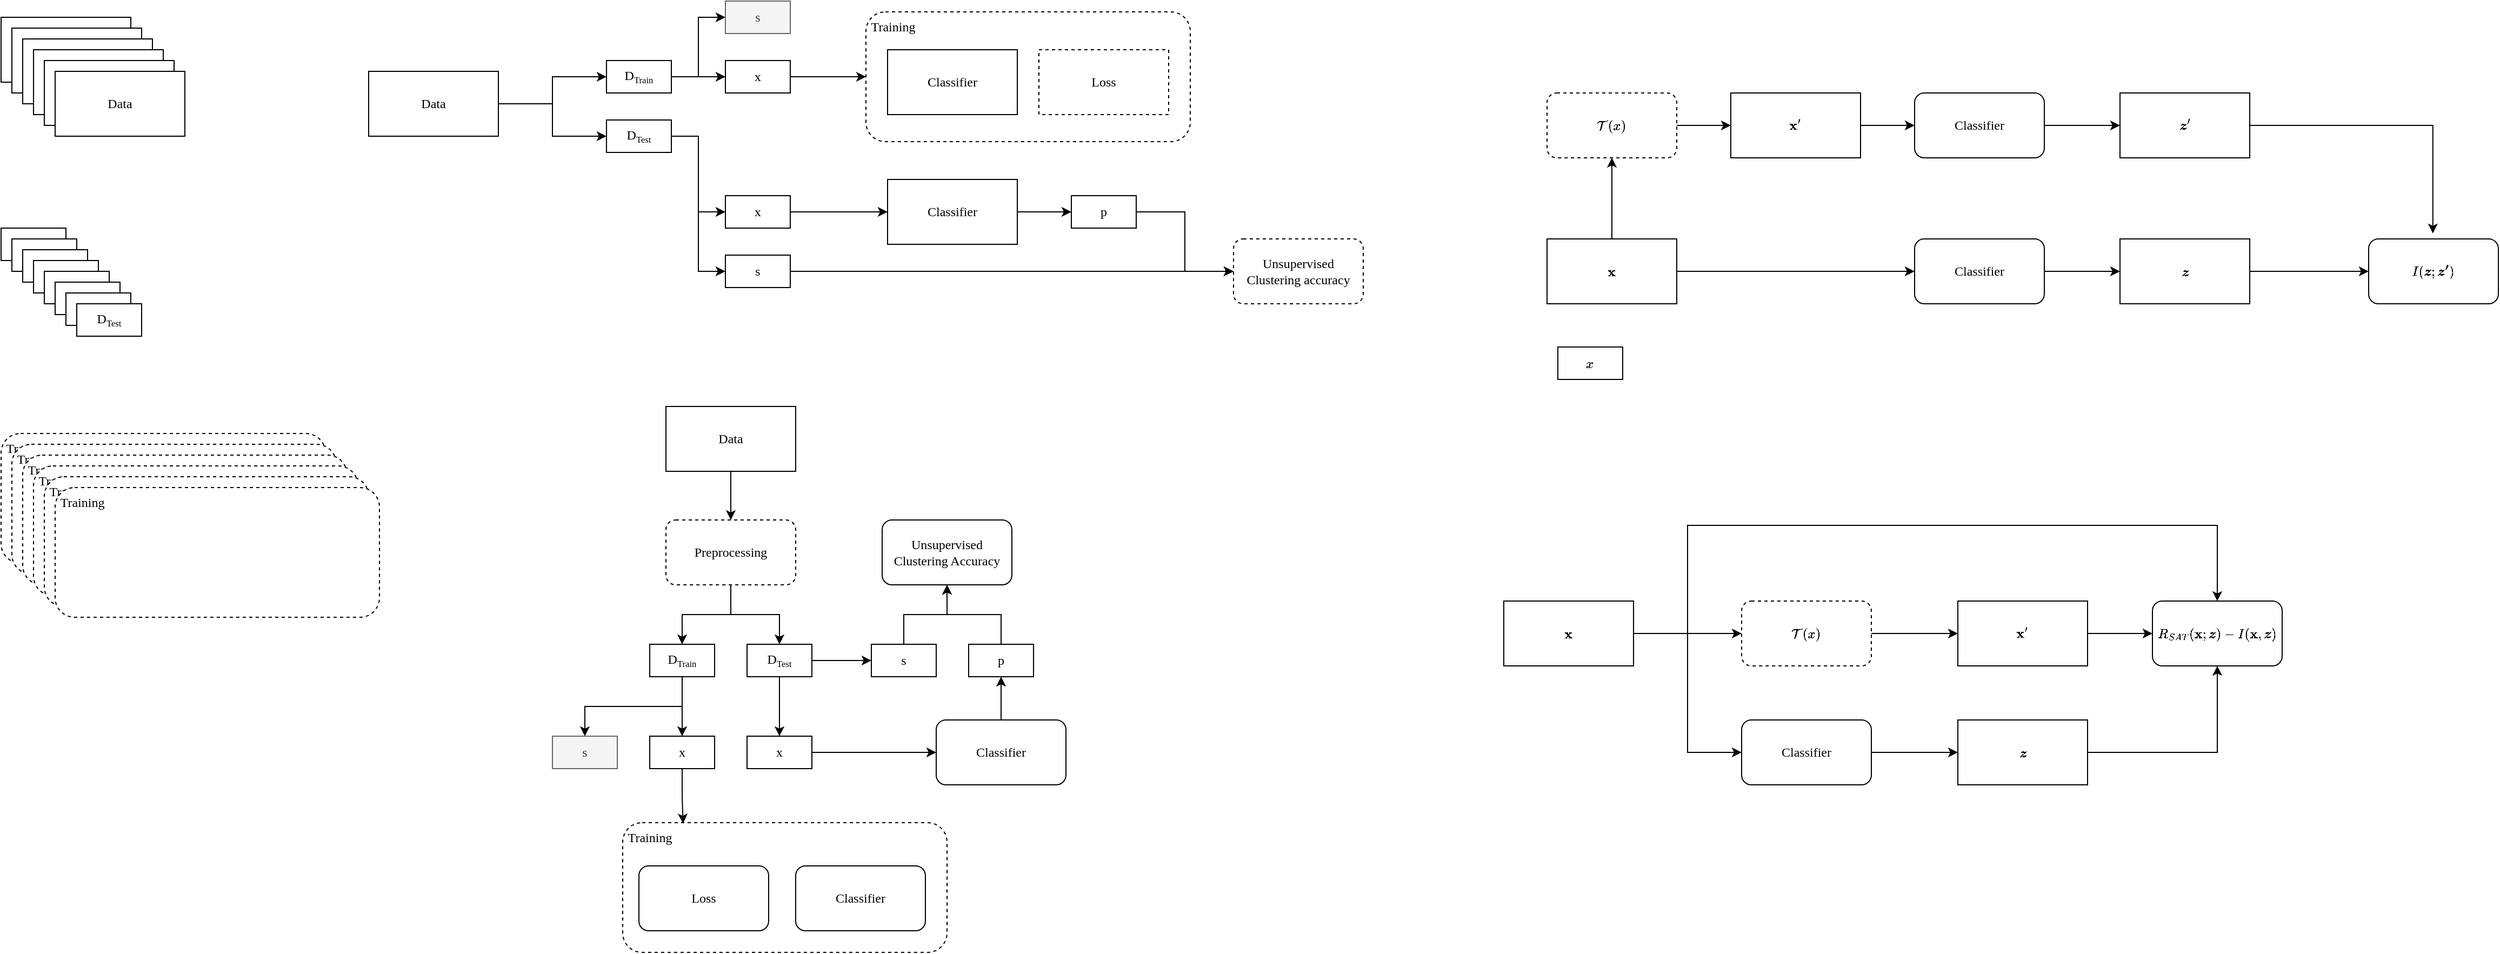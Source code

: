 <mxfile version="21.3.2" type="github">
  <diagram id="kNOZGvcKdx7D5Ul5yRG0" name="Page-1">
    <mxGraphModel dx="2845" dy="835" grid="1" gridSize="10" guides="1" tooltips="1" connect="1" arrows="1" fold="1" page="1" pageScale="1" pageWidth="850" pageHeight="1100" math="1" shadow="0">
      <root>
        <mxCell id="0" />
        <mxCell id="1" parent="0" />
        <mxCell id="PthYUHCUgvxS9hrxW5bo-1" value="&lt;span style=&quot;white-space: pre;&quot;&gt; &lt;/span&gt;Training" style="rounded=1;whiteSpace=wrap;html=1;fontFamily=Times New Roman;dashed=1;align=left;verticalAlign=top;" parent="1" vertex="1">
          <mxGeometry x="-390" y="10" width="300" height="120" as="geometry" />
        </mxCell>
        <mxCell id="kqa18zYB_hWgZnCbzZVT-15" style="edgeStyle=orthogonalEdgeStyle;rounded=0;orthogonalLoop=1;jettySize=auto;html=1;entryX=0;entryY=0.5;entryDx=0;entryDy=0;" parent="1" source="kqa18zYB_hWgZnCbzZVT-2" target="kqa18zYB_hWgZnCbzZVT-14" edge="1">
          <mxGeometry relative="1" as="geometry" />
        </mxCell>
        <mxCell id="kqa18zYB_hWgZnCbzZVT-16" style="edgeStyle=orthogonalEdgeStyle;rounded=0;orthogonalLoop=1;jettySize=auto;html=1;exitX=1;exitY=0.5;exitDx=0;exitDy=0;entryX=0;entryY=0.5;entryDx=0;entryDy=0;" parent="1" source="kqa18zYB_hWgZnCbzZVT-2" target="kqa18zYB_hWgZnCbzZVT-13" edge="1">
          <mxGeometry relative="1" as="geometry" />
        </mxCell>
        <mxCell id="kqa18zYB_hWgZnCbzZVT-2" value="D&lt;span style=&quot;font-size: 10px;&quot;&gt;&lt;sub&gt;Train&lt;/sub&gt;&lt;/span&gt;" style="rounded=0;whiteSpace=wrap;html=1;fontFamily=Times New Roman;" parent="1" vertex="1">
          <mxGeometry x="-630" y="55" width="60" height="30" as="geometry" />
        </mxCell>
        <mxCell id="kqa18zYB_hWgZnCbzZVT-4" value="Loss" style="rounded=0;whiteSpace=wrap;html=1;fontFamily=Times New Roman;dashed=1;" parent="1" vertex="1">
          <mxGeometry x="-230" y="45" width="120" height="60" as="geometry" />
        </mxCell>
        <mxCell id="kqa18zYB_hWgZnCbzZVT-11" style="edgeStyle=orthogonalEdgeStyle;rounded=0;orthogonalLoop=1;jettySize=auto;html=1;entryX=0;entryY=0.5;entryDx=0;entryDy=0;" parent="1" source="kqa18zYB_hWgZnCbzZVT-5" target="kqa18zYB_hWgZnCbzZVT-10" edge="1">
          <mxGeometry relative="1" as="geometry">
            <Array as="points">
              <mxPoint x="-680" y="95" />
              <mxPoint x="-680" y="125" />
            </Array>
          </mxGeometry>
        </mxCell>
        <mxCell id="kqa18zYB_hWgZnCbzZVT-12" style="edgeStyle=orthogonalEdgeStyle;rounded=0;orthogonalLoop=1;jettySize=auto;html=1;exitX=1;exitY=0.5;exitDx=0;exitDy=0;" parent="1" source="kqa18zYB_hWgZnCbzZVT-5" target="kqa18zYB_hWgZnCbzZVT-2" edge="1">
          <mxGeometry relative="1" as="geometry" />
        </mxCell>
        <mxCell id="kqa18zYB_hWgZnCbzZVT-5" value="Data" style="rounded=0;whiteSpace=wrap;html=1;fontFamily=Times New Roman;" parent="1" vertex="1">
          <mxGeometry x="-850" y="65" width="120" height="60" as="geometry" />
        </mxCell>
        <mxCell id="kqa18zYB_hWgZnCbzZVT-6" value="&lt;div&gt;Classifier&lt;/div&gt;" style="rounded=0;whiteSpace=wrap;html=1;fontFamily=Times New Roman;" parent="1" vertex="1">
          <mxGeometry x="-370" y="45" width="120" height="60" as="geometry" />
        </mxCell>
        <mxCell id="kqa18zYB_hWgZnCbzZVT-39" style="edgeStyle=orthogonalEdgeStyle;rounded=0;orthogonalLoop=1;jettySize=auto;html=1;entryX=0;entryY=0.5;entryDx=0;entryDy=0;" parent="1" source="kqa18zYB_hWgZnCbzZVT-10" target="kqa18zYB_hWgZnCbzZVT-38" edge="1">
          <mxGeometry relative="1" as="geometry" />
        </mxCell>
        <mxCell id="kqa18zYB_hWgZnCbzZVT-40" style="edgeStyle=orthogonalEdgeStyle;rounded=0;orthogonalLoop=1;jettySize=auto;html=1;entryX=0;entryY=0.5;entryDx=0;entryDy=0;" parent="1" source="kqa18zYB_hWgZnCbzZVT-10" target="kqa18zYB_hWgZnCbzZVT-37" edge="1">
          <mxGeometry relative="1" as="geometry" />
        </mxCell>
        <mxCell id="kqa18zYB_hWgZnCbzZVT-10" value="D&lt;span style=&quot;font-size: 10px;&quot;&gt;&lt;sub&gt;Test&lt;/sub&gt;&lt;/span&gt;" style="rounded=0;whiteSpace=wrap;html=1;fontFamily=Times New Roman;" parent="1" vertex="1">
          <mxGeometry x="-630" y="110" width="60" height="30" as="geometry" />
        </mxCell>
        <mxCell id="kqa18zYB_hWgZnCbzZVT-13" value="s" style="rounded=0;whiteSpace=wrap;html=1;fontFamily=Times New Roman;fillColor=#f5f5f5;fontColor=#333333;strokeColor=#666666;" parent="1" vertex="1">
          <mxGeometry x="-520" width="60" height="30" as="geometry" />
        </mxCell>
        <mxCell id="kqa18zYB_hWgZnCbzZVT-34" style="edgeStyle=orthogonalEdgeStyle;rounded=0;orthogonalLoop=1;jettySize=auto;html=1;exitX=1;exitY=0.5;exitDx=0;exitDy=0;entryX=0;entryY=0.5;entryDx=0;entryDy=0;" parent="1" source="kqa18zYB_hWgZnCbzZVT-14" target="PthYUHCUgvxS9hrxW5bo-1" edge="1">
          <mxGeometry relative="1" as="geometry" />
        </mxCell>
        <mxCell id="kqa18zYB_hWgZnCbzZVT-14" value="x" style="rounded=0;whiteSpace=wrap;html=1;fontFamily=Times New Roman;" parent="1" vertex="1">
          <mxGeometry x="-520" y="55" width="60" height="30" as="geometry" />
        </mxCell>
        <mxCell id="kqa18zYB_hWgZnCbzZVT-20" value="Data" style="rounded=0;whiteSpace=wrap;html=1;fontFamily=Times New Roman;" parent="1" vertex="1">
          <mxGeometry x="-1190" y="15" width="120" height="60" as="geometry" />
        </mxCell>
        <mxCell id="kqa18zYB_hWgZnCbzZVT-24" value="Data" style="rounded=0;whiteSpace=wrap;html=1;fontFamily=Times New Roman;" parent="1" vertex="1">
          <mxGeometry x="-1180" y="25" width="120" height="60" as="geometry" />
        </mxCell>
        <mxCell id="kqa18zYB_hWgZnCbzZVT-25" value="Data" style="rounded=0;whiteSpace=wrap;html=1;fontFamily=Times New Roman;" parent="1" vertex="1">
          <mxGeometry x="-1170" y="35" width="120" height="60" as="geometry" />
        </mxCell>
        <mxCell id="kqa18zYB_hWgZnCbzZVT-26" value="Data" style="rounded=0;whiteSpace=wrap;html=1;fontFamily=Times New Roman;" parent="1" vertex="1">
          <mxGeometry x="-1160" y="45" width="120" height="60" as="geometry" />
        </mxCell>
        <mxCell id="kqa18zYB_hWgZnCbzZVT-27" value="Data" style="rounded=0;whiteSpace=wrap;html=1;fontFamily=Times New Roman;" parent="1" vertex="1">
          <mxGeometry x="-1150" y="55" width="120" height="60" as="geometry" />
        </mxCell>
        <mxCell id="kqa18zYB_hWgZnCbzZVT-28" value="Data" style="rounded=0;whiteSpace=wrap;html=1;fontFamily=Times New Roman;" parent="1" vertex="1">
          <mxGeometry x="-1140" y="65" width="120" height="60" as="geometry" />
        </mxCell>
        <mxCell id="kqa18zYB_hWgZnCbzZVT-46" value="" style="edgeStyle=orthogonalEdgeStyle;rounded=0;orthogonalLoop=1;jettySize=auto;html=1;" parent="1" source="kqa18zYB_hWgZnCbzZVT-35" target="kqa18zYB_hWgZnCbzZVT-45" edge="1">
          <mxGeometry relative="1" as="geometry" />
        </mxCell>
        <mxCell id="kqa18zYB_hWgZnCbzZVT-35" value="&lt;div&gt;Classifier&lt;/div&gt;" style="rounded=0;whiteSpace=wrap;html=1;fontFamily=Times New Roman;" parent="1" vertex="1">
          <mxGeometry x="-370" y="165" width="120" height="60" as="geometry" />
        </mxCell>
        <mxCell id="kqa18zYB_hWgZnCbzZVT-57" style="edgeStyle=orthogonalEdgeStyle;rounded=0;orthogonalLoop=1;jettySize=auto;html=1;entryX=0;entryY=0.5;entryDx=0;entryDy=0;" parent="1" source="kqa18zYB_hWgZnCbzZVT-37" target="kqa18zYB_hWgZnCbzZVT-56" edge="1">
          <mxGeometry relative="1" as="geometry" />
        </mxCell>
        <mxCell id="kqa18zYB_hWgZnCbzZVT-37" value="s" style="rounded=0;whiteSpace=wrap;html=1;fontFamily=Times New Roman;" parent="1" vertex="1">
          <mxGeometry x="-520" y="235" width="60" height="30" as="geometry" />
        </mxCell>
        <mxCell id="kqa18zYB_hWgZnCbzZVT-41" style="edgeStyle=orthogonalEdgeStyle;rounded=0;orthogonalLoop=1;jettySize=auto;html=1;exitX=1;exitY=0.5;exitDx=0;exitDy=0;entryX=0;entryY=0.5;entryDx=0;entryDy=0;" parent="1" source="kqa18zYB_hWgZnCbzZVT-38" target="kqa18zYB_hWgZnCbzZVT-35" edge="1">
          <mxGeometry relative="1" as="geometry" />
        </mxCell>
        <mxCell id="kqa18zYB_hWgZnCbzZVT-38" value="x" style="rounded=0;whiteSpace=wrap;html=1;fontFamily=Times New Roman;" parent="1" vertex="1">
          <mxGeometry x="-520" y="180" width="60" height="30" as="geometry" />
        </mxCell>
        <mxCell id="kqa18zYB_hWgZnCbzZVT-58" style="edgeStyle=orthogonalEdgeStyle;rounded=0;orthogonalLoop=1;jettySize=auto;html=1;entryX=0;entryY=0.5;entryDx=0;entryDy=0;" parent="1" source="kqa18zYB_hWgZnCbzZVT-45" target="kqa18zYB_hWgZnCbzZVT-56" edge="1">
          <mxGeometry relative="1" as="geometry" />
        </mxCell>
        <mxCell id="kqa18zYB_hWgZnCbzZVT-45" value="p" style="rounded=0;whiteSpace=wrap;html=1;fontFamily=Times New Roman;" parent="1" vertex="1">
          <mxGeometry x="-200" y="180" width="60" height="30" as="geometry" />
        </mxCell>
        <mxCell id="kqa18zYB_hWgZnCbzZVT-56" value="&lt;div&gt;Unsupervised Clustering accuracy&lt;/div&gt;" style="rounded=1;whiteSpace=wrap;html=1;fontFamily=Times New Roman;dashed=1;" parent="1" vertex="1">
          <mxGeometry x="-50" y="220" width="120" height="60" as="geometry" />
        </mxCell>
        <mxCell id="0C2OZnRyXsANfn3O69fW-1" value="&lt;span style=&quot;white-space: pre;&quot;&gt; &lt;/span&gt;Training" style="rounded=1;whiteSpace=wrap;html=1;fontFamily=Times New Roman;dashed=1;align=left;verticalAlign=top;" parent="1" vertex="1">
          <mxGeometry x="-615" y="760" width="300" height="120" as="geometry" />
        </mxCell>
        <mxCell id="0C2OZnRyXsANfn3O69fW-31" style="edgeStyle=orthogonalEdgeStyle;rounded=0;orthogonalLoop=1;jettySize=auto;html=1;exitX=0.5;exitY=1;exitDx=0;exitDy=0;entryX=0.5;entryY=0;entryDx=0;entryDy=0;" parent="1" source="0C2OZnRyXsANfn3O69fW-4" target="0C2OZnRyXsANfn3O69fW-15" edge="1">
          <mxGeometry relative="1" as="geometry" />
        </mxCell>
        <mxCell id="0C2OZnRyXsANfn3O69fW-32" style="edgeStyle=orthogonalEdgeStyle;rounded=0;orthogonalLoop=1;jettySize=auto;html=1;exitX=0.5;exitY=1;exitDx=0;exitDy=0;entryX=0.5;entryY=0;entryDx=0;entryDy=0;" parent="1" source="0C2OZnRyXsANfn3O69fW-4" target="0C2OZnRyXsANfn3O69fW-13" edge="1">
          <mxGeometry relative="1" as="geometry" />
        </mxCell>
        <mxCell id="0C2OZnRyXsANfn3O69fW-4" value="D&lt;span style=&quot;font-size: 10px;&quot;&gt;&lt;sub&gt;Train&lt;/sub&gt;&lt;/span&gt;" style="rounded=0;whiteSpace=wrap;html=1;fontFamily=Times New Roman;" parent="1" vertex="1">
          <mxGeometry x="-590" y="595" width="60" height="30" as="geometry" />
        </mxCell>
        <mxCell id="0C2OZnRyXsANfn3O69fW-5" value="Loss" style="rounded=1;whiteSpace=wrap;html=1;fontFamily=Times New Roman;" parent="1" vertex="1">
          <mxGeometry x="-600" y="800" width="120" height="60" as="geometry" />
        </mxCell>
        <mxCell id="0C2OZnRyXsANfn3O69fW-45" style="edgeStyle=orthogonalEdgeStyle;rounded=0;orthogonalLoop=1;jettySize=auto;html=1;entryX=0.5;entryY=0;entryDx=0;entryDy=0;" parent="1" source="0C2OZnRyXsANfn3O69fW-8" target="0C2OZnRyXsANfn3O69fW-12" edge="1">
          <mxGeometry relative="1" as="geometry" />
        </mxCell>
        <mxCell id="0C2OZnRyXsANfn3O69fW-47" style="edgeStyle=orthogonalEdgeStyle;rounded=0;orthogonalLoop=1;jettySize=auto;html=1;exitX=0.5;exitY=1;exitDx=0;exitDy=0;entryX=0.5;entryY=0;entryDx=0;entryDy=0;" parent="1" source="0C2OZnRyXsANfn3O69fW-8" target="0C2OZnRyXsANfn3O69fW-4" edge="1">
          <mxGeometry relative="1" as="geometry" />
        </mxCell>
        <mxCell id="0C2OZnRyXsANfn3O69fW-8" value="Preprocessing" style="rounded=1;whiteSpace=wrap;html=1;fontFamily=Times New Roman;dashed=1;" parent="1" vertex="1">
          <mxGeometry x="-575" y="480" width="120" height="60" as="geometry" />
        </mxCell>
        <mxCell id="0C2OZnRyXsANfn3O69fW-9" value="&lt;div&gt;Classifier&lt;/div&gt;" style="rounded=1;whiteSpace=wrap;html=1;fontFamily=Times New Roman;" parent="1" vertex="1">
          <mxGeometry x="-455" y="800" width="120" height="60" as="geometry" />
        </mxCell>
        <mxCell id="0C2OZnRyXsANfn3O69fW-34" style="edgeStyle=orthogonalEdgeStyle;rounded=0;orthogonalLoop=1;jettySize=auto;html=1;entryX=0.5;entryY=0;entryDx=0;entryDy=0;" parent="1" source="0C2OZnRyXsANfn3O69fW-12" target="0C2OZnRyXsANfn3O69fW-21" edge="1">
          <mxGeometry relative="1" as="geometry" />
        </mxCell>
        <mxCell id="0C2OZnRyXsANfn3O69fW-35" style="edgeStyle=orthogonalEdgeStyle;rounded=0;orthogonalLoop=1;jettySize=auto;html=1;exitX=1;exitY=0.5;exitDx=0;exitDy=0;entryX=0;entryY=0.5;entryDx=0;entryDy=0;" parent="1" source="0C2OZnRyXsANfn3O69fW-12" target="0C2OZnRyXsANfn3O69fW-19" edge="1">
          <mxGeometry relative="1" as="geometry" />
        </mxCell>
        <mxCell id="0C2OZnRyXsANfn3O69fW-12" value="D&lt;span style=&quot;font-size: 10px;&quot;&gt;&lt;sub&gt;Test&lt;/sub&gt;&lt;/span&gt;" style="rounded=0;whiteSpace=wrap;html=1;fontFamily=Times New Roman;" parent="1" vertex="1">
          <mxGeometry x="-500" y="595" width="60" height="30" as="geometry" />
        </mxCell>
        <mxCell id="0C2OZnRyXsANfn3O69fW-13" value="s" style="rounded=0;whiteSpace=wrap;html=1;fontFamily=Times New Roman;fillColor=#f5f5f5;fontColor=#333333;strokeColor=#666666;" parent="1" vertex="1">
          <mxGeometry x="-680" y="680" width="60" height="30" as="geometry" />
        </mxCell>
        <mxCell id="0C2OZnRyXsANfn3O69fW-33" style="edgeStyle=orthogonalEdgeStyle;rounded=0;orthogonalLoop=1;jettySize=auto;html=1;entryX=0.186;entryY=0.006;entryDx=0;entryDy=0;entryPerimeter=0;" parent="1" source="0C2OZnRyXsANfn3O69fW-15" target="0C2OZnRyXsANfn3O69fW-1" edge="1">
          <mxGeometry relative="1" as="geometry" />
        </mxCell>
        <mxCell id="0C2OZnRyXsANfn3O69fW-15" value="x" style="rounded=0;whiteSpace=wrap;html=1;fontFamily=Times New Roman;" parent="1" vertex="1">
          <mxGeometry x="-590" y="680" width="60" height="30" as="geometry" />
        </mxCell>
        <mxCell id="0C2OZnRyXsANfn3O69fW-37" style="edgeStyle=orthogonalEdgeStyle;rounded=0;orthogonalLoop=1;jettySize=auto;html=1;" parent="1" source="0C2OZnRyXsANfn3O69fW-17" target="0C2OZnRyXsANfn3O69fW-23" edge="1">
          <mxGeometry relative="1" as="geometry" />
        </mxCell>
        <mxCell id="0C2OZnRyXsANfn3O69fW-17" value="&lt;div&gt;Classifier&lt;/div&gt;" style="rounded=1;whiteSpace=wrap;html=1;fontFamily=Times New Roman;" parent="1" vertex="1">
          <mxGeometry x="-325" y="665" width="120" height="60" as="geometry" />
        </mxCell>
        <mxCell id="0C2OZnRyXsANfn3O69fW-41" value="" style="edgeStyle=orthogonalEdgeStyle;rounded=0;orthogonalLoop=1;jettySize=auto;html=1;" parent="1" source="0C2OZnRyXsANfn3O69fW-19" target="0C2OZnRyXsANfn3O69fW-24" edge="1">
          <mxGeometry relative="1" as="geometry" />
        </mxCell>
        <mxCell id="0C2OZnRyXsANfn3O69fW-19" value="s" style="rounded=0;whiteSpace=wrap;html=1;fontFamily=Times New Roman;" parent="1" vertex="1">
          <mxGeometry x="-385" y="595" width="60" height="30" as="geometry" />
        </mxCell>
        <mxCell id="0C2OZnRyXsANfn3O69fW-36" style="edgeStyle=orthogonalEdgeStyle;rounded=0;orthogonalLoop=1;jettySize=auto;html=1;entryX=0;entryY=0.5;entryDx=0;entryDy=0;" parent="1" source="0C2OZnRyXsANfn3O69fW-21" target="0C2OZnRyXsANfn3O69fW-17" edge="1">
          <mxGeometry relative="1" as="geometry" />
        </mxCell>
        <mxCell id="0C2OZnRyXsANfn3O69fW-21" value="x" style="rounded=0;whiteSpace=wrap;html=1;fontFamily=Times New Roman;" parent="1" vertex="1">
          <mxGeometry x="-500" y="680" width="60" height="30" as="geometry" />
        </mxCell>
        <mxCell id="0C2OZnRyXsANfn3O69fW-24" value="&lt;div&gt;Unsupervised Clustering Accuracy&lt;/div&gt;" style="rounded=1;whiteSpace=wrap;html=1;fontFamily=Times New Roman;" parent="1" vertex="1">
          <mxGeometry x="-375" y="480" width="120" height="60" as="geometry" />
        </mxCell>
        <mxCell id="0C2OZnRyXsANfn3O69fW-38" style="edgeStyle=orthogonalEdgeStyle;rounded=0;orthogonalLoop=1;jettySize=auto;html=1;exitX=0.5;exitY=0;exitDx=0;exitDy=0;entryX=0.5;entryY=1;entryDx=0;entryDy=0;" parent="1" source="0C2OZnRyXsANfn3O69fW-23" target="0C2OZnRyXsANfn3O69fW-24" edge="1">
          <mxGeometry relative="1" as="geometry" />
        </mxCell>
        <mxCell id="0C2OZnRyXsANfn3O69fW-23" value="p" style="rounded=0;whiteSpace=wrap;html=1;fontFamily=Times New Roman;" parent="1" vertex="1">
          <mxGeometry x="-295" y="595" width="60" height="30" as="geometry" />
        </mxCell>
        <mxCell id="0C2OZnRyXsANfn3O69fW-44" value="" style="edgeStyle=orthogonalEdgeStyle;rounded=0;orthogonalLoop=1;jettySize=auto;html=1;" parent="1" source="0C2OZnRyXsANfn3O69fW-43" target="0C2OZnRyXsANfn3O69fW-8" edge="1">
          <mxGeometry relative="1" as="geometry" />
        </mxCell>
        <mxCell id="0C2OZnRyXsANfn3O69fW-43" value="Data" style="rounded=0;whiteSpace=wrap;html=1;fontFamily=Times New Roman;" parent="1" vertex="1">
          <mxGeometry x="-575" y="375" width="120" height="60" as="geometry" />
        </mxCell>
        <mxCell id="vUlFLTZYzrWBNEB_TXq0-1" value="D&lt;span style=&quot;font-size: 10px;&quot;&gt;&lt;sub&gt;Test&lt;/sub&gt;&lt;/span&gt;" style="rounded=0;whiteSpace=wrap;html=1;fontFamily=Times New Roman;" vertex="1" parent="1">
          <mxGeometry x="-1190" y="210" width="60" height="30" as="geometry" />
        </mxCell>
        <mxCell id="vUlFLTZYzrWBNEB_TXq0-2" value="D&lt;span style=&quot;font-size: 10px;&quot;&gt;&lt;sub&gt;Test&lt;/sub&gt;&lt;/span&gt;" style="rounded=0;whiteSpace=wrap;html=1;fontFamily=Times New Roman;" vertex="1" parent="1">
          <mxGeometry x="-1180" y="220" width="60" height="30" as="geometry" />
        </mxCell>
        <mxCell id="vUlFLTZYzrWBNEB_TXq0-3" value="D&lt;span style=&quot;font-size: 10px;&quot;&gt;&lt;sub&gt;Test&lt;/sub&gt;&lt;/span&gt;" style="rounded=0;whiteSpace=wrap;html=1;fontFamily=Times New Roman;" vertex="1" parent="1">
          <mxGeometry x="-1170" y="230" width="60" height="30" as="geometry" />
        </mxCell>
        <mxCell id="vUlFLTZYzrWBNEB_TXq0-4" value="D&lt;span style=&quot;font-size: 10px;&quot;&gt;&lt;sub&gt;Test&lt;/sub&gt;&lt;/span&gt;" style="rounded=0;whiteSpace=wrap;html=1;fontFamily=Times New Roman;" vertex="1" parent="1">
          <mxGeometry x="-1160" y="240" width="60" height="30" as="geometry" />
        </mxCell>
        <mxCell id="vUlFLTZYzrWBNEB_TXq0-5" value="D&lt;span style=&quot;font-size: 10px;&quot;&gt;&lt;sub&gt;Test&lt;/sub&gt;&lt;/span&gt;" style="rounded=0;whiteSpace=wrap;html=1;fontFamily=Times New Roman;" vertex="1" parent="1">
          <mxGeometry x="-1150" y="250" width="60" height="30" as="geometry" />
        </mxCell>
        <mxCell id="vUlFLTZYzrWBNEB_TXq0-6" value="D&lt;span style=&quot;font-size: 10px;&quot;&gt;&lt;sub&gt;Test&lt;/sub&gt;&lt;/span&gt;" style="rounded=0;whiteSpace=wrap;html=1;fontFamily=Times New Roman;" vertex="1" parent="1">
          <mxGeometry x="-1140" y="260" width="60" height="30" as="geometry" />
        </mxCell>
        <mxCell id="vUlFLTZYzrWBNEB_TXq0-7" value="D&lt;span style=&quot;font-size: 10px;&quot;&gt;&lt;sub&gt;Test&lt;/sub&gt;&lt;/span&gt;" style="rounded=0;whiteSpace=wrap;html=1;fontFamily=Times New Roman;" vertex="1" parent="1">
          <mxGeometry x="-1130" y="270" width="60" height="30" as="geometry" />
        </mxCell>
        <mxCell id="vUlFLTZYzrWBNEB_TXq0-8" value="D&lt;span style=&quot;font-size: 10px;&quot;&gt;&lt;sub&gt;Test&lt;/sub&gt;&lt;/span&gt;" style="rounded=0;whiteSpace=wrap;html=1;fontFamily=Times New Roman;" vertex="1" parent="1">
          <mxGeometry x="-1120" y="280" width="60" height="30" as="geometry" />
        </mxCell>
        <mxCell id="vUlFLTZYzrWBNEB_TXq0-9" value="&lt;span style=&quot;white-space: pre;&quot;&gt; &lt;/span&gt;Training" style="rounded=1;whiteSpace=wrap;html=1;fontFamily=Times New Roman;dashed=1;align=left;verticalAlign=top;" vertex="1" parent="1">
          <mxGeometry x="-1190" y="400" width="300" height="120" as="geometry" />
        </mxCell>
        <mxCell id="vUlFLTZYzrWBNEB_TXq0-10" value="&lt;span style=&quot;white-space: pre;&quot;&gt; &lt;/span&gt;Training" style="rounded=1;whiteSpace=wrap;html=1;fontFamily=Times New Roman;dashed=1;align=left;verticalAlign=top;" vertex="1" parent="1">
          <mxGeometry x="-1180" y="410" width="300" height="120" as="geometry" />
        </mxCell>
        <mxCell id="vUlFLTZYzrWBNEB_TXq0-11" value="&lt;span style=&quot;white-space: pre;&quot;&gt; &lt;/span&gt;Training" style="rounded=1;whiteSpace=wrap;html=1;fontFamily=Times New Roman;dashed=1;align=left;verticalAlign=top;" vertex="1" parent="1">
          <mxGeometry x="-1170" y="420" width="300" height="120" as="geometry" />
        </mxCell>
        <mxCell id="vUlFLTZYzrWBNEB_TXq0-12" value="&lt;span style=&quot;white-space: pre;&quot;&gt; &lt;/span&gt;Training" style="rounded=1;whiteSpace=wrap;html=1;fontFamily=Times New Roman;dashed=1;align=left;verticalAlign=top;" vertex="1" parent="1">
          <mxGeometry x="-1160" y="430" width="300" height="120" as="geometry" />
        </mxCell>
        <mxCell id="vUlFLTZYzrWBNEB_TXq0-13" value="&lt;span style=&quot;white-space: pre;&quot;&gt; &lt;/span&gt;Training" style="rounded=1;whiteSpace=wrap;html=1;fontFamily=Times New Roman;dashed=1;align=left;verticalAlign=top;" vertex="1" parent="1">
          <mxGeometry x="-1150" y="440" width="300" height="120" as="geometry" />
        </mxCell>
        <mxCell id="vUlFLTZYzrWBNEB_TXq0-14" value="&lt;span style=&quot;white-space: pre;&quot;&gt; &lt;/span&gt;Training" style="rounded=1;whiteSpace=wrap;html=1;fontFamily=Times New Roman;dashed=1;align=left;verticalAlign=top;" vertex="1" parent="1">
          <mxGeometry x="-1140" y="450" width="300" height="120" as="geometry" />
        </mxCell>
        <mxCell id="vUlFLTZYzrWBNEB_TXq0-49" style="edgeStyle=orthogonalEdgeStyle;rounded=0;orthogonalLoop=1;jettySize=auto;html=1;entryX=0;entryY=0.5;entryDx=0;entryDy=0;" edge="1" parent="1" source="vUlFLTZYzrWBNEB_TXq0-22" target="vUlFLTZYzrWBNEB_TXq0-46">
          <mxGeometry relative="1" as="geometry" />
        </mxCell>
        <mxCell id="vUlFLTZYzrWBNEB_TXq0-89" value="" style="edgeStyle=orthogonalEdgeStyle;rounded=0;orthogonalLoop=1;jettySize=auto;html=1;" edge="1" parent="1" source="vUlFLTZYzrWBNEB_TXq0-22" target="vUlFLTZYzrWBNEB_TXq0-40">
          <mxGeometry relative="1" as="geometry" />
        </mxCell>
        <mxCell id="vUlFLTZYzrWBNEB_TXq0-22" value="$$\mathbf{x}$$" style="rounded=0;whiteSpace=wrap;html=1;fontFamily=Times New Roman;" vertex="1" parent="1">
          <mxGeometry x="240" y="220" width="120" height="60" as="geometry" />
        </mxCell>
        <mxCell id="vUlFLTZYzrWBNEB_TXq0-76" value="" style="edgeStyle=orthogonalEdgeStyle;rounded=0;orthogonalLoop=1;jettySize=auto;html=1;" edge="1" parent="1" source="vUlFLTZYzrWBNEB_TXq0-40" target="vUlFLTZYzrWBNEB_TXq0-75">
          <mxGeometry relative="1" as="geometry" />
        </mxCell>
        <mxCell id="vUlFLTZYzrWBNEB_TXq0-40" value="$$\mathcal{T}(x)$$" style="rounded=1;whiteSpace=wrap;html=1;fontFamily=Times New Roman;dashed=1;" vertex="1" parent="1">
          <mxGeometry x="240" y="85" width="120" height="60" as="geometry" />
        </mxCell>
        <mxCell id="vUlFLTZYzrWBNEB_TXq0-92" value="" style="edgeStyle=orthogonalEdgeStyle;rounded=0;orthogonalLoop=1;jettySize=auto;html=1;" edge="1" parent="1" source="vUlFLTZYzrWBNEB_TXq0-46" target="vUlFLTZYzrWBNEB_TXq0-90">
          <mxGeometry relative="1" as="geometry" />
        </mxCell>
        <mxCell id="vUlFLTZYzrWBNEB_TXq0-46" value="&lt;div&gt;Classifier&lt;/div&gt;" style="rounded=1;whiteSpace=wrap;html=1;fontFamily=Times New Roman;" vertex="1" parent="1">
          <mxGeometry x="580" y="220" width="120" height="60" as="geometry" />
        </mxCell>
        <mxCell id="vUlFLTZYzrWBNEB_TXq0-91" value="" style="edgeStyle=orthogonalEdgeStyle;rounded=0;orthogonalLoop=1;jettySize=auto;html=1;" edge="1" parent="1" source="vUlFLTZYzrWBNEB_TXq0-47" target="vUlFLTZYzrWBNEB_TXq0-88">
          <mxGeometry relative="1" as="geometry" />
        </mxCell>
        <mxCell id="vUlFLTZYzrWBNEB_TXq0-47" value="&lt;div&gt;Classifier&lt;/div&gt;" style="rounded=1;whiteSpace=wrap;html=1;fontFamily=Times New Roman;" vertex="1" parent="1">
          <mxGeometry x="580" y="85" width="120" height="60" as="geometry" />
        </mxCell>
        <mxCell id="vUlFLTZYzrWBNEB_TXq0-50" value="&lt;div&gt;$$I(\boldsymbol{z}; \boldsymbol{z&#39;})$$&lt;/div&gt;" style="rounded=1;whiteSpace=wrap;html=1;fontFamily=Times New Roman;" vertex="1" parent="1">
          <mxGeometry x="1000" y="220" width="120" height="60" as="geometry" />
        </mxCell>
        <mxCell id="vUlFLTZYzrWBNEB_TXq0-78" value="" style="edgeStyle=orthogonalEdgeStyle;rounded=0;orthogonalLoop=1;jettySize=auto;html=1;" edge="1" parent="1" source="vUlFLTZYzrWBNEB_TXq0-56" target="vUlFLTZYzrWBNEB_TXq0-58">
          <mxGeometry relative="1" as="geometry" />
        </mxCell>
        <mxCell id="vUlFLTZYzrWBNEB_TXq0-79" style="edgeStyle=orthogonalEdgeStyle;rounded=0;orthogonalLoop=1;jettySize=auto;html=1;entryX=0;entryY=0.5;entryDx=0;entryDy=0;" edge="1" parent="1" source="vUlFLTZYzrWBNEB_TXq0-56" target="vUlFLTZYzrWBNEB_TXq0-62">
          <mxGeometry relative="1" as="geometry">
            <Array as="points">
              <mxPoint x="370" y="585" />
              <mxPoint x="370" y="695" />
            </Array>
          </mxGeometry>
        </mxCell>
        <mxCell id="vUlFLTZYzrWBNEB_TXq0-84" style="edgeStyle=orthogonalEdgeStyle;rounded=0;orthogonalLoop=1;jettySize=auto;html=1;exitX=1;exitY=0.5;exitDx=0;exitDy=0;entryX=0.5;entryY=0;entryDx=0;entryDy=0;" edge="1" parent="1" source="vUlFLTZYzrWBNEB_TXq0-56" target="vUlFLTZYzrWBNEB_TXq0-73">
          <mxGeometry relative="1" as="geometry">
            <Array as="points">
              <mxPoint x="370" y="585" />
              <mxPoint x="370" y="485" />
              <mxPoint x="860" y="485" />
            </Array>
          </mxGeometry>
        </mxCell>
        <mxCell id="vUlFLTZYzrWBNEB_TXq0-56" value="$$\mathbf{x}$$" style="rounded=0;whiteSpace=wrap;html=1;fontFamily=Times New Roman;" vertex="1" parent="1">
          <mxGeometry x="200" y="555" width="120" height="60" as="geometry" />
        </mxCell>
        <mxCell id="vUlFLTZYzrWBNEB_TXq0-80" value="" style="edgeStyle=orthogonalEdgeStyle;rounded=0;orthogonalLoop=1;jettySize=auto;html=1;" edge="1" parent="1" source="vUlFLTZYzrWBNEB_TXq0-58" target="vUlFLTZYzrWBNEB_TXq0-60">
          <mxGeometry relative="1" as="geometry" />
        </mxCell>
        <mxCell id="vUlFLTZYzrWBNEB_TXq0-58" value="$$\mathcal{T}(x)$$" style="rounded=1;whiteSpace=wrap;html=1;fontFamily=Times New Roman;dashed=1;" vertex="1" parent="1">
          <mxGeometry x="420" y="555" width="120" height="60" as="geometry" />
        </mxCell>
        <mxCell id="vUlFLTZYzrWBNEB_TXq0-82" value="" style="edgeStyle=orthogonalEdgeStyle;rounded=0;orthogonalLoop=1;jettySize=auto;html=1;" edge="1" parent="1" source="vUlFLTZYzrWBNEB_TXq0-60" target="vUlFLTZYzrWBNEB_TXq0-73">
          <mxGeometry relative="1" as="geometry" />
        </mxCell>
        <mxCell id="vUlFLTZYzrWBNEB_TXq0-60" value="$$\mathbf{x}&#39;$$" style="rounded=0;whiteSpace=wrap;html=1;fontFamily=Times New Roman;" vertex="1" parent="1">
          <mxGeometry x="620" y="555" width="120" height="60" as="geometry" />
        </mxCell>
        <mxCell id="vUlFLTZYzrWBNEB_TXq0-81" value="" style="edgeStyle=orthogonalEdgeStyle;rounded=0;orthogonalLoop=1;jettySize=auto;html=1;" edge="1" parent="1" source="vUlFLTZYzrWBNEB_TXq0-62" target="vUlFLTZYzrWBNEB_TXq0-67">
          <mxGeometry relative="1" as="geometry" />
        </mxCell>
        <mxCell id="vUlFLTZYzrWBNEB_TXq0-62" value="&lt;div&gt;Classifier&lt;/div&gt;" style="rounded=1;whiteSpace=wrap;html=1;fontFamily=Times New Roman;" vertex="1" parent="1">
          <mxGeometry x="420" y="665" width="120" height="60" as="geometry" />
        </mxCell>
        <mxCell id="vUlFLTZYzrWBNEB_TXq0-83" style="edgeStyle=orthogonalEdgeStyle;rounded=0;orthogonalLoop=1;jettySize=auto;html=1;entryX=0.5;entryY=1;entryDx=0;entryDy=0;" edge="1" parent="1" source="vUlFLTZYzrWBNEB_TXq0-67" target="vUlFLTZYzrWBNEB_TXq0-73">
          <mxGeometry relative="1" as="geometry" />
        </mxCell>
        <mxCell id="vUlFLTZYzrWBNEB_TXq0-67" value="$$\boldsymbol{z}$$" style="rounded=0;whiteSpace=wrap;html=1;fontFamily=Times New Roman;" vertex="1" parent="1">
          <mxGeometry x="620" y="665" width="120" height="60" as="geometry" />
        </mxCell>
        <mxCell id="vUlFLTZYzrWBNEB_TXq0-73" value="&lt;div&gt;$$R_{SAT}(\mathbf{x}; \boldsymbol{z})-I(\mathbf{x}, \boldsymbol{z})$$&lt;/div&gt;" style="rounded=1;whiteSpace=wrap;html=1;fontFamily=Times New Roman;" vertex="1" parent="1">
          <mxGeometry x="800" y="555" width="120" height="60" as="geometry" />
        </mxCell>
        <mxCell id="vUlFLTZYzrWBNEB_TXq0-77" value="" style="edgeStyle=orthogonalEdgeStyle;rounded=0;orthogonalLoop=1;jettySize=auto;html=1;" edge="1" parent="1" source="vUlFLTZYzrWBNEB_TXq0-75" target="vUlFLTZYzrWBNEB_TXq0-47">
          <mxGeometry relative="1" as="geometry" />
        </mxCell>
        <mxCell id="vUlFLTZYzrWBNEB_TXq0-75" value="$$\mathbf{x}&#39;$$" style="rounded=0;whiteSpace=wrap;html=1;fontFamily=Times New Roman;" vertex="1" parent="1">
          <mxGeometry x="410" y="85" width="120" height="60" as="geometry" />
        </mxCell>
        <mxCell id="vUlFLTZYzrWBNEB_TXq0-94" style="edgeStyle=orthogonalEdgeStyle;rounded=0;orthogonalLoop=1;jettySize=auto;html=1;entryX=0.495;entryY=-0.085;entryDx=0;entryDy=0;entryPerimeter=0;" edge="1" parent="1" source="vUlFLTZYzrWBNEB_TXq0-88" target="vUlFLTZYzrWBNEB_TXq0-50">
          <mxGeometry relative="1" as="geometry" />
        </mxCell>
        <mxCell id="vUlFLTZYzrWBNEB_TXq0-88" value="$$\boldsymbol{z}&#39;$$" style="rounded=0;whiteSpace=wrap;html=1;fontFamily=Times New Roman;" vertex="1" parent="1">
          <mxGeometry x="770" y="85" width="120" height="60" as="geometry" />
        </mxCell>
        <mxCell id="vUlFLTZYzrWBNEB_TXq0-93" value="" style="edgeStyle=orthogonalEdgeStyle;rounded=0;orthogonalLoop=1;jettySize=auto;html=1;" edge="1" parent="1" source="vUlFLTZYzrWBNEB_TXq0-90" target="vUlFLTZYzrWBNEB_TXq0-50">
          <mxGeometry relative="1" as="geometry" />
        </mxCell>
        <mxCell id="vUlFLTZYzrWBNEB_TXq0-90" value="$$\boldsymbol{z}$$" style="rounded=0;whiteSpace=wrap;html=1;fontFamily=Times New Roman;" vertex="1" parent="1">
          <mxGeometry x="770" y="220" width="120" height="60" as="geometry" />
        </mxCell>
        <mxCell id="vUlFLTZYzrWBNEB_TXq0-95" value="$$x$$" style="rounded=0;whiteSpace=wrap;html=1;fontFamily=Times New Roman;" vertex="1" parent="1">
          <mxGeometry x="250" y="320" width="60" height="30" as="geometry" />
        </mxCell>
      </root>
    </mxGraphModel>
  </diagram>
</mxfile>
